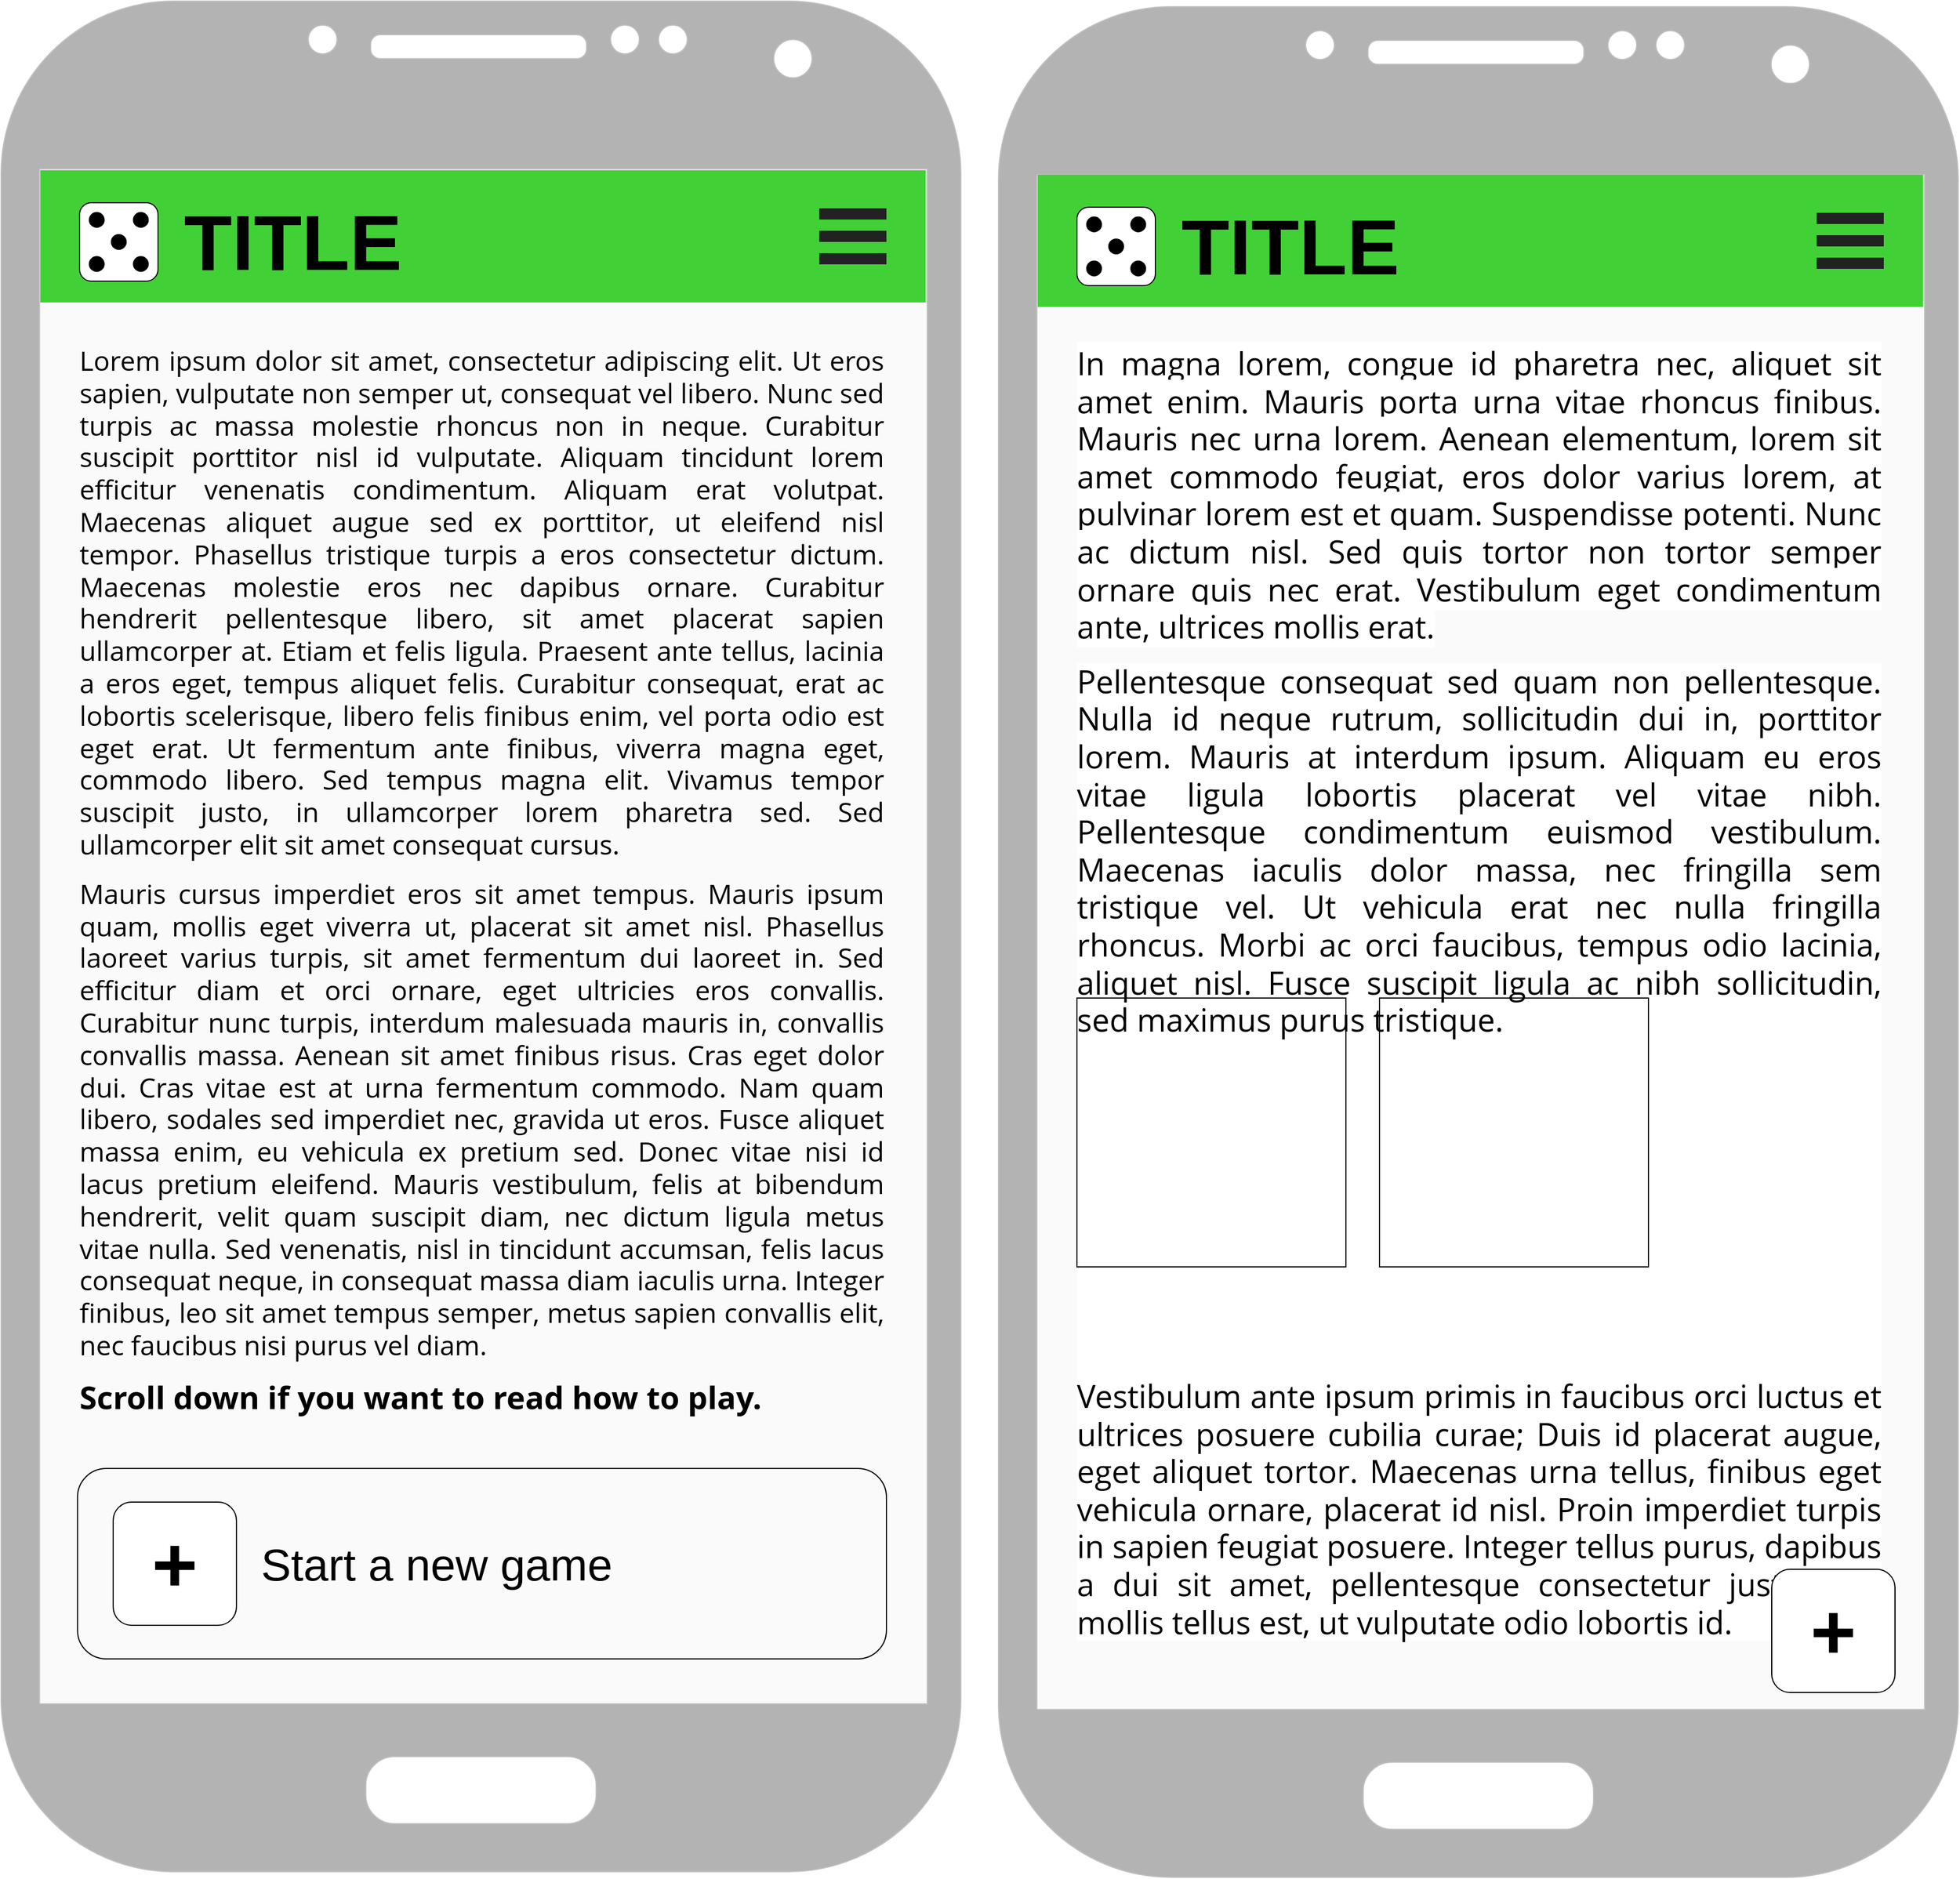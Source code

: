 <mxfile version="20.8.5" type="device"><diagram id="i8sjEhiZYVQsJ5PUvMbR" name="Page-1"><mxGraphModel dx="4693" dy="2257" grid="1" gridSize="10" guides="1" tooltips="1" connect="1" arrows="1" fold="1" page="1" pageScale="1" pageWidth="900" pageHeight="1600" math="0" shadow="0"><root><mxCell id="0"/><mxCell id="1" parent="0"/><mxCell id="HNaQ0A6YHJRZClztEqFH-4" value="" style="rounded=0;whiteSpace=wrap;html=1;fillColor=#FAFAFA;strokeColor=none;movable=0;resizable=0;rotatable=0;deletable=0;editable=0;connectable=0;" parent="1" vertex="1"><mxGeometry x="40" y="160" width="820" height="1400" as="geometry"/></mxCell><mxCell id="HNaQ0A6YHJRZClztEqFH-25" value="&lt;p style=&quot;margin: 0px 0px 15px; padding: 0px; text-align: justify; font-family: &amp;quot;Open Sans&amp;quot;, Arial, sans-serif; font-size: 24px;&quot;&gt;&lt;font color=&quot;#000000&quot; style=&quot;font-size: 24px;&quot;&gt;Lorem ipsum dolor sit amet, consectetur adipiscing elit. Ut eros sapien, vulputate non semper ut, consequat vel libero. Nunc sed turpis ac massa molestie rhoncus non in neque. Curabitur suscipit porttitor nisl id vulputate. Aliquam tincidunt lorem efficitur venenatis condimentum. Aliquam erat volutpat. Maecenas aliquet augue sed ex porttitor, ut eleifend nisl tempor. Phasellus tristique turpis a eros consectetur dictum. Maecenas molestie eros nec dapibus ornare. Curabitur hendrerit pellentesque libero, sit amet placerat sapien ullamcorper at. Etiam et felis ligula. Praesent ante tellus, lacinia a eros eget, tempus aliquet felis. Curabitur consequat, erat ac lobortis scelerisque, libero felis finibus enim, vel porta odio est eget erat. Ut fermentum ante finibus, viverra magna eget, commodo libero. Sed tempus magna elit. Vivamus tempor suscipit justo, in ullamcorper lorem pharetra sed. Sed ullamcorper elit sit amet consequat cursus.&lt;/font&gt;&lt;/p&gt;&lt;p style=&quot;margin: 0px 0px 15px; padding: 0px; text-align: justify; font-family: &amp;quot;Open Sans&amp;quot;, Arial, sans-serif; font-size: 24px;&quot;&gt;&lt;font color=&quot;#000000&quot; style=&quot;font-size: 24px;&quot;&gt;Mauris cursus imperdiet eros sit amet tempus. Mauris ipsum quam, mollis eget viverra ut, placerat sit amet nisl. Phasellus laoreet varius turpis, sit amet fermentum dui laoreet in. Sed efficitur diam et orci ornare, eget ultricies eros convallis. Curabitur nunc turpis, interdum malesuada mauris in, convallis convallis massa. Aenean sit amet finibus risus. Cras eget dolor dui. Cras vitae est at urna fermentum commodo. Nam quam libero, sodales sed imperdiet nec, gravida ut eros. Fusce aliquet massa enim, eu vehicula ex pretium sed. Donec vitae nisi id lacus pretium eleifend. Mauris vestibulum, felis at bibendum hendrerit, velit quam suscipit diam, nec dictum ligula metus vitae nulla. Sed venenatis, nisl in tincidunt accumsan, felis lacus consequat neque, in consequat massa diam iaculis urna. Integer finibus, leo sit amet tempus semper, metus sapien convallis elit, nec faucibus nisi purus vel diam.&lt;br&gt;&lt;/font&gt;&lt;/p&gt;&lt;p style=&quot;margin: 0px 0px 15px; padding: 0px; text-align: justify; font-family: &amp;quot;Open Sans&amp;quot;, Arial, sans-serif;&quot;&gt;&lt;font size=&quot;1&quot; color=&quot;#000000&quot; style=&quot;&quot;&gt;&lt;b style=&quot;font-size: 28px;&quot;&gt;Scroll down if you want to read how to play.&lt;/b&gt;&lt;/font&gt;&lt;/p&gt;" style="text;whiteSpace=wrap;html=1;fontSize=8;fontColor=#FFFFFF;" parent="1" vertex="1"><mxGeometry x="88.2" y="320" width="720" height="60" as="geometry"/></mxCell><mxCell id="HNaQ0A6YHJRZClztEqFH-1" value="" style="verticalLabelPosition=bottom;verticalAlign=top;html=1;shadow=0;dashed=0;strokeWidth=1;shape=mxgraph.android.phone2;strokeColor=#c0c0c0;fillColor=#B3B3B3;movable=0;resizable=0;rotatable=0;deletable=0;editable=0;connectable=0;" parent="1" vertex="1"><mxGeometry x="20" y="20" width="856.41" height="1670" as="geometry"/></mxCell><mxCell id="LUUlDQa704eXeb4RAr-0-5" value="" style="rounded=1;whiteSpace=wrap;html=1;fillColor=none;" vertex="1" parent="1"><mxGeometry x="88.2" y="1330" width="721.8" height="170" as="geometry"/></mxCell><mxCell id="HNaQ0A6YHJRZClztEqFH-34" value="&lt;p&gt;&lt;font style=&quot;font-size: 40px;&quot;&gt;Start a new game&lt;/font&gt;&lt;/p&gt;" style="text;html=1;align=left;verticalAlign=middle;resizable=0;points=[];autosize=1;strokeColor=none;fillColor=none;fontSize=30;" parent="1" vertex="1"><mxGeometry x="250" y="1355" width="340" height="120" as="geometry"/></mxCell><mxCell id="HNaQ0A6YHJRZClztEqFH-27" value="" style="group" parent="1" vertex="1" connectable="0"><mxGeometry x="120" y="1360" width="110" height="110" as="geometry"/></mxCell><mxCell id="HNaQ0A6YHJRZClztEqFH-28" value="&lt;font size=&quot;1&quot; style=&quot;&quot;&gt;&lt;b style=&quot;font-size: 70px;&quot;&gt;+&lt;/b&gt;&lt;/font&gt;" style="rounded=1;whiteSpace=wrap;html=1;container=0;" parent="HNaQ0A6YHJRZClztEqFH-27" vertex="1"><mxGeometry width="110" height="110" as="geometry"/></mxCell><mxCell id="LUUlDQa704eXeb4RAr-0-7" value="" style="rounded=0;whiteSpace=wrap;html=1;fillColor=#FAFAFA;strokeColor=none;movable=0;resizable=0;rotatable=0;deletable=0;editable=0;connectable=0;" vertex="1" parent="1"><mxGeometry x="930" y="165" width="820" height="1400" as="geometry"/></mxCell><mxCell id="LUUlDQa704eXeb4RAr-0-8" value="" style="verticalLabelPosition=bottom;verticalAlign=top;html=1;shadow=0;dashed=0;strokeWidth=1;shape=mxgraph.android.phone2;strokeColor=#c0c0c0;fillColor=#B3B3B3;movable=0;resizable=0;rotatable=0;deletable=0;editable=0;connectable=0;" vertex="1" parent="1"><mxGeometry x="910" y="25" width="856.41" height="1670" as="geometry"/></mxCell><mxCell id="LUUlDQa704eXeb4RAr-0-9" value="&lt;p style=&quot;margin: 0px 0px 15px; padding: 0px; text-align: justify; font-family: &amp;quot;Open Sans&amp;quot;, Arial, sans-serif; font-size: 24px;&quot;&gt;&lt;span style=&quot;background-color: rgb(255, 255, 255); color: rgb(0, 0, 0); font-size: 28px;&quot;&gt;In magna lorem, congue id pharetra nec, aliquet sit amet enim. Mauris porta urna vitae rhoncus finibus. Mauris nec urna lorem. Aenean elementum, lorem sit amet commodo feugiat, eros dolor varius lorem, at pulvinar lorem est et quam. Suspendisse potenti. Nunc ac dictum nisl. Sed quis tortor non tortor semper ornare quis nec erat. Vestibulum eget condimentum ante, ultrices mollis erat.&lt;/span&gt;&lt;br&gt;&lt;/p&gt;&lt;p style=&quot;margin: 0px 0px 15px; padding: 0px; text-align: justify; color: rgb(0, 0, 0); font-family: &amp;quot;Open Sans&amp;quot;, Arial, sans-serif; background-color: rgb(255, 255, 255); font-size: 28px;&quot;&gt;&lt;font style=&quot;font-size: 28px;&quot;&gt;Pellentesque consequat sed quam non pellentesque. Nulla id neque rutrum, sollicitudin dui in, porttitor lorem. Mauris at interdum ipsum. Aliquam eu eros vitae ligula lobortis placerat vel vitae nibh. Pellentesque condimentum euismod vestibulum. Maecenas iaculis dolor massa, nec fringilla sem tristique vel. Ut vehicula erat nec nulla fringilla rhoncus. Morbi ac orci faucibus, tempus odio lacinia, aliquet nisl. Fusce suscipit ligula ac nibh sollicitudin, sed maximus purus tristique.&lt;br&gt;&lt;br&gt;&lt;br&gt;&lt;br&gt;&lt;br&gt;&lt;br&gt;&lt;br&gt;&lt;br&gt;&lt;br&gt;&lt;br&gt;Vestibulum ante ipsum primis in faucibus orci luctus et ultrices posuere cubilia curae; Duis id placerat augue, eget aliquet tortor. Maecenas urna tellus, finibus eget vehicula ornare, placerat id nisl. Proin imperdiet turpis in sapien feugiat posuere. Integer tellus purus, dapibus a dui sit amet, pellentesque consectetur justo. Sed mollis tellus est, ut vulputate odio lobortis id.&amp;nbsp;&lt;br&gt;&lt;/font&gt;&lt;/p&gt;" style="text;whiteSpace=wrap;html=1;fontSize=8;fontColor=#FFFFFF;" vertex="1" parent="1"><mxGeometry x="978.21" y="320" width="720" height="60" as="geometry"/></mxCell><mxCell id="LUUlDQa704eXeb4RAr-0-11" value="" style="group" vertex="1" connectable="0" parent="1"><mxGeometry x="55" y="145" width="790" height="180" as="geometry"/></mxCell><mxCell id="HNaQ0A6YHJRZClztEqFH-2" value="" style="rounded=0;whiteSpace=wrap;html=1;fillColor=#41D136;strokeColor=none;" parent="LUUlDQa704eXeb4RAr-0-11" vertex="1"><mxGeometry y="26" width="790" height="118" as="geometry"/></mxCell><mxCell id="HNaQ0A6YHJRZClztEqFH-5" value="" style="html=1;verticalLabelPosition=bottom;labelBackgroundColor=#ffffff;verticalAlign=top;shadow=0;dashed=0;strokeWidth=2;shape=mxgraph.ios7.misc.options;fillColor=#222222;sketch=0;" parent="LUUlDQa704eXeb4RAr-0-11" vertex="1"><mxGeometry x="695" y="60" width="60" height="50" as="geometry"/></mxCell><mxCell id="HNaQ0A6YHJRZClztEqFH-14" value="" style="group" parent="LUUlDQa704eXeb4RAr-0-11" vertex="1" connectable="0"><mxGeometry x="35" y="55" width="70" height="70" as="geometry"/></mxCell><mxCell id="HNaQ0A6YHJRZClztEqFH-15" value="" style="rounded=1;whiteSpace=wrap;html=1;container=0;" parent="HNaQ0A6YHJRZClztEqFH-14" vertex="1"><mxGeometry width="70" height="70" as="geometry"/></mxCell><mxCell id="HNaQ0A6YHJRZClztEqFH-16" value="" style="ellipse;whiteSpace=wrap;html=1;fillColor=#000000;container=0;" parent="HNaQ0A6YHJRZClztEqFH-14" vertex="1"><mxGeometry x="8.75" y="8.75" width="13.125" height="13.125" as="geometry"/></mxCell><mxCell id="HNaQ0A6YHJRZClztEqFH-17" value="" style="ellipse;whiteSpace=wrap;html=1;fillColor=#000000;container=0;" parent="HNaQ0A6YHJRZClztEqFH-14" vertex="1"><mxGeometry x="48.125" y="48.125" width="13.125" height="13.125" as="geometry"/></mxCell><mxCell id="HNaQ0A6YHJRZClztEqFH-18" value="" style="ellipse;whiteSpace=wrap;html=1;fillColor=#000000;rotation=90;container=0;" parent="HNaQ0A6YHJRZClztEqFH-14" vertex="1"><mxGeometry x="48.125" y="8.75" width="13.125" height="13.125" as="geometry"/></mxCell><mxCell id="HNaQ0A6YHJRZClztEqFH-19" value="" style="ellipse;whiteSpace=wrap;html=1;fillColor=#000000;rotation=90;container=0;" parent="HNaQ0A6YHJRZClztEqFH-14" vertex="1"><mxGeometry x="8.75" y="48.125" width="13.125" height="13.125" as="geometry"/></mxCell><mxCell id="HNaQ0A6YHJRZClztEqFH-22" value="" style="ellipse;whiteSpace=wrap;html=1;fillColor=#000000;" parent="HNaQ0A6YHJRZClztEqFH-14" vertex="1"><mxGeometry x="28.438" y="28.438" width="13.125" height="13.125" as="geometry"/></mxCell><mxCell id="HNaQ0A6YHJRZClztEqFH-12" value="&lt;h1&gt;&lt;b&gt;&lt;font style=&quot;font-size: 70px;&quot;&gt;TITLE&lt;/font&gt;&lt;/b&gt;&lt;/h1&gt;" style="text;html=1;align=center;verticalAlign=middle;resizable=0;points=[];autosize=1;strokeColor=none;fillColor=none;fontSize=30;" parent="LUUlDQa704eXeb4RAr-0-11" vertex="1"><mxGeometry x="115" width="220" height="180" as="geometry"/></mxCell><mxCell id="LUUlDQa704eXeb4RAr-0-12" value="" style="group" vertex="1" connectable="0" parent="1"><mxGeometry x="945" y="149" width="790" height="180" as="geometry"/></mxCell><mxCell id="LUUlDQa704eXeb4RAr-0-13" value="" style="rounded=0;whiteSpace=wrap;html=1;fillColor=#41D136;strokeColor=none;" vertex="1" parent="LUUlDQa704eXeb4RAr-0-12"><mxGeometry y="26" width="790" height="118" as="geometry"/></mxCell><mxCell id="LUUlDQa704eXeb4RAr-0-14" value="" style="html=1;verticalLabelPosition=bottom;labelBackgroundColor=#ffffff;verticalAlign=top;shadow=0;dashed=0;strokeWidth=2;shape=mxgraph.ios7.misc.options;fillColor=#222222;sketch=0;" vertex="1" parent="LUUlDQa704eXeb4RAr-0-12"><mxGeometry x="695" y="60" width="60" height="50" as="geometry"/></mxCell><mxCell id="LUUlDQa704eXeb4RAr-0-15" value="" style="group" vertex="1" connectable="0" parent="LUUlDQa704eXeb4RAr-0-12"><mxGeometry x="35" y="55" width="70" height="70" as="geometry"/></mxCell><mxCell id="LUUlDQa704eXeb4RAr-0-16" value="" style="rounded=1;whiteSpace=wrap;html=1;container=0;" vertex="1" parent="LUUlDQa704eXeb4RAr-0-15"><mxGeometry width="70" height="70" as="geometry"/></mxCell><mxCell id="LUUlDQa704eXeb4RAr-0-17" value="" style="ellipse;whiteSpace=wrap;html=1;fillColor=#000000;container=0;" vertex="1" parent="LUUlDQa704eXeb4RAr-0-15"><mxGeometry x="8.75" y="8.75" width="13.125" height="13.125" as="geometry"/></mxCell><mxCell id="LUUlDQa704eXeb4RAr-0-18" value="" style="ellipse;whiteSpace=wrap;html=1;fillColor=#000000;container=0;" vertex="1" parent="LUUlDQa704eXeb4RAr-0-15"><mxGeometry x="48.125" y="48.125" width="13.125" height="13.125" as="geometry"/></mxCell><mxCell id="LUUlDQa704eXeb4RAr-0-19" value="" style="ellipse;whiteSpace=wrap;html=1;fillColor=#000000;rotation=90;container=0;" vertex="1" parent="LUUlDQa704eXeb4RAr-0-15"><mxGeometry x="48.125" y="8.75" width="13.125" height="13.125" as="geometry"/></mxCell><mxCell id="LUUlDQa704eXeb4RAr-0-20" value="" style="ellipse;whiteSpace=wrap;html=1;fillColor=#000000;rotation=90;container=0;" vertex="1" parent="LUUlDQa704eXeb4RAr-0-15"><mxGeometry x="8.75" y="48.125" width="13.125" height="13.125" as="geometry"/></mxCell><mxCell id="LUUlDQa704eXeb4RAr-0-21" value="" style="ellipse;whiteSpace=wrap;html=1;fillColor=#000000;" vertex="1" parent="LUUlDQa704eXeb4RAr-0-15"><mxGeometry x="28.438" y="28.438" width="13.125" height="13.125" as="geometry"/></mxCell><mxCell id="LUUlDQa704eXeb4RAr-0-22" value="&lt;h1&gt;&lt;b&gt;&lt;font style=&quot;font-size: 70px;&quot;&gt;TITLE&lt;/font&gt;&lt;/b&gt;&lt;/h1&gt;" style="text;html=1;align=center;verticalAlign=middle;resizable=0;points=[];autosize=1;strokeColor=none;fillColor=none;fontSize=30;" vertex="1" parent="LUUlDQa704eXeb4RAr-0-12"><mxGeometry x="115" width="220" height="180" as="geometry"/></mxCell><mxCell id="LUUlDQa704eXeb4RAr-0-23" value="" style="group" vertex="1" connectable="0" parent="1"><mxGeometry x="1600" y="1420" width="110" height="110" as="geometry"/></mxCell><mxCell id="LUUlDQa704eXeb4RAr-0-24" value="&lt;font size=&quot;1&quot; style=&quot;&quot;&gt;&lt;b style=&quot;font-size: 70px;&quot;&gt;+&lt;/b&gt;&lt;/font&gt;" style="rounded=1;whiteSpace=wrap;html=1;container=0;" vertex="1" parent="LUUlDQa704eXeb4RAr-0-23"><mxGeometry width="110" height="110" as="geometry"/></mxCell><mxCell id="LUUlDQa704eXeb4RAr-0-25" value="" style="whiteSpace=wrap;html=1;aspect=fixed;fontSize=28;fillColor=none;" vertex="1" parent="1"><mxGeometry x="980" y="910" width="240" height="240" as="geometry"/></mxCell><mxCell id="LUUlDQa704eXeb4RAr-0-26" value="" style="whiteSpace=wrap;html=1;aspect=fixed;fontSize=28;fillColor=none;" vertex="1" parent="1"><mxGeometry x="1250" y="910" width="240" height="240" as="geometry"/></mxCell></root></mxGraphModel></diagram></mxfile>